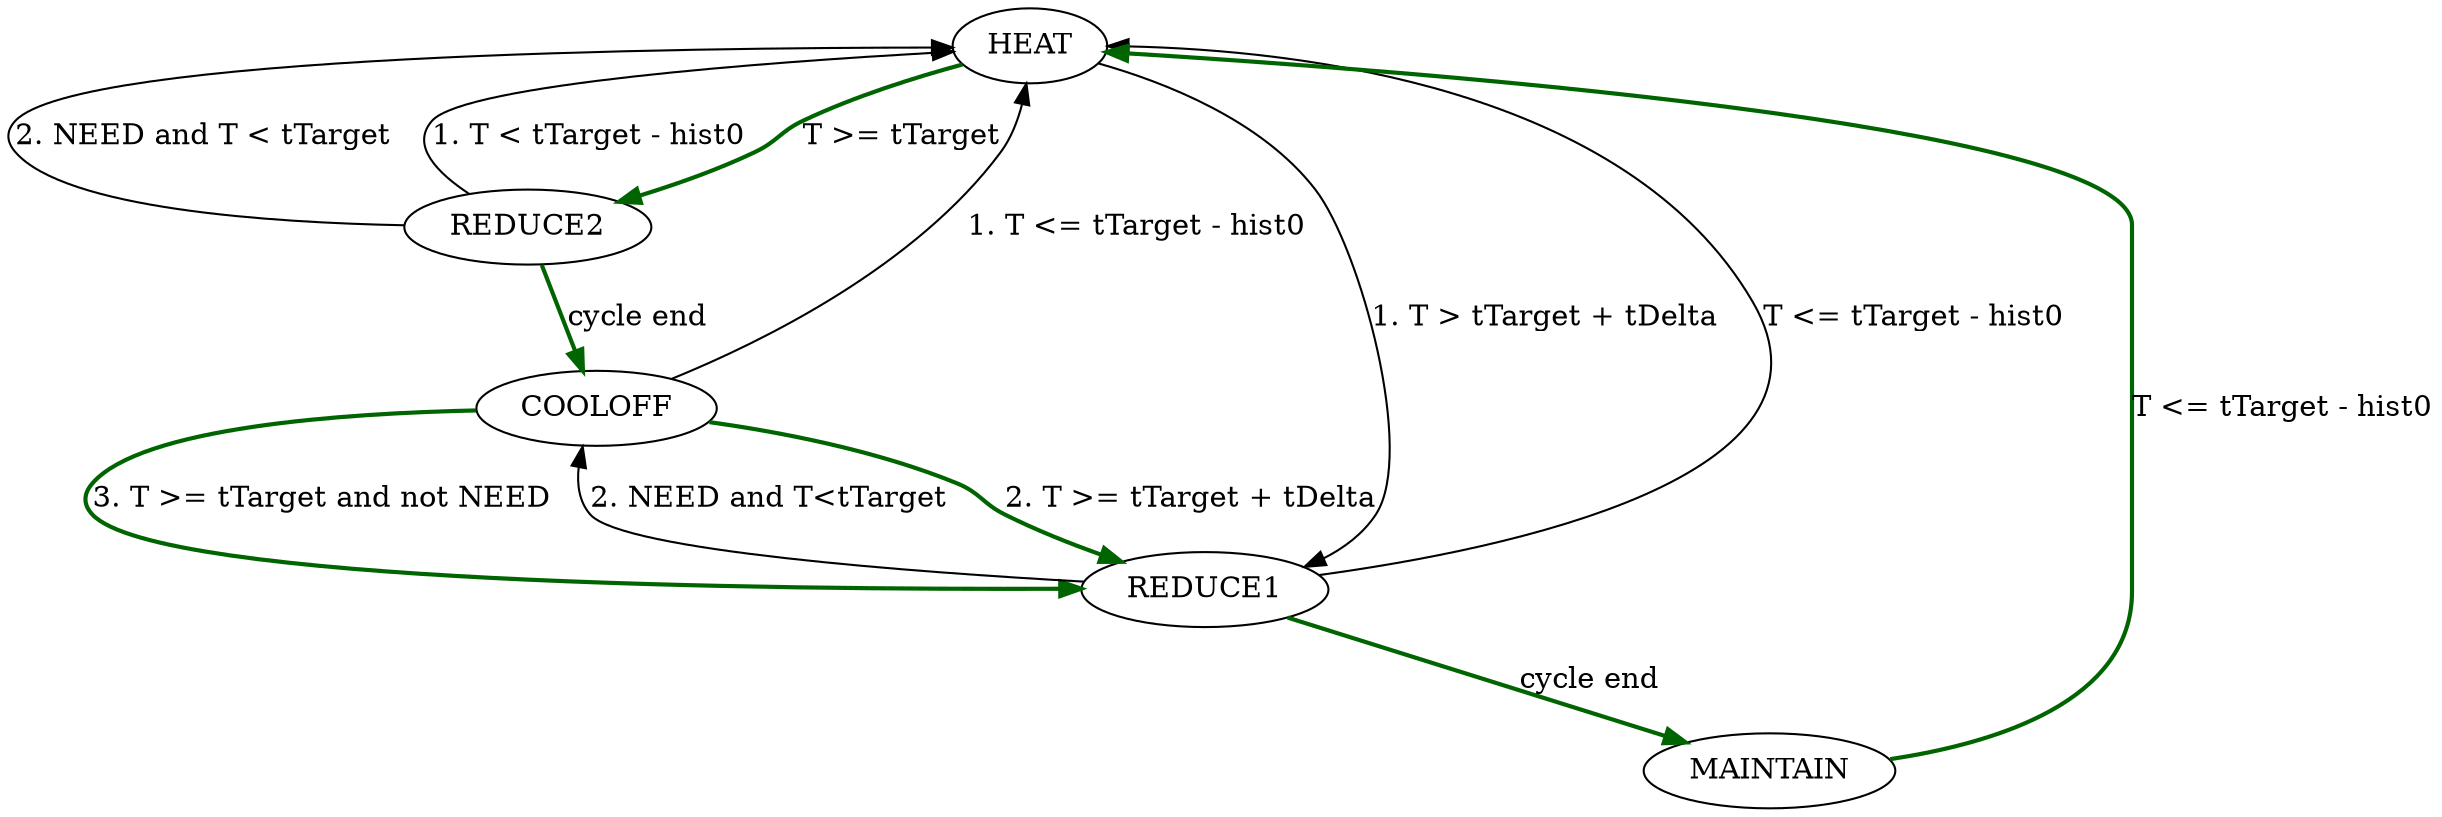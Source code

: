 digraph G {



HEAT->REDUCE2 [label="T >= tTarget", style=bold, color=darkgreen]

REDUCE2 -> COOLOFF [label="cycle end",style=bold, color=darkgreen]


REDUCE2 -> HEAT [label="2. NEED and T < tTarget"]
REDUCE2 -> HEAT [label="1. T < tTarget - hist0"]

COOLOFF->REDUCE1 [label="2. T >= tTarget + tDelta", style=bold, color=darkgreen]
COOLOFF->REDUCE1 [label="3. T >= tTarget and not NEED", style=bold, color=darkgreen]

REDUCE1 -> MAINTAIN [label="cycle end", style=bold, color=darkgreen]


REDUCE1 -> HEAT [label="T <= tTarget - hist0"]
REDUCE1 -> COOLOFF [label="2. NEED and T<tTarget"]

COOLOFF->HEAT [label="1. T <= tTarget - hist0"]
HEAT -> REDUCE1 [label="1. T > tTarget + tDelta"]
MAINTAIN -> HEAT [label="T <= tTarget - hist0", style=bold, color=darkgreen]

//MAINTAIN -> COOLOFF [label="NEED and T between tTarget - hist0 and tTarget", style=bold, color=darkgreen]


}
